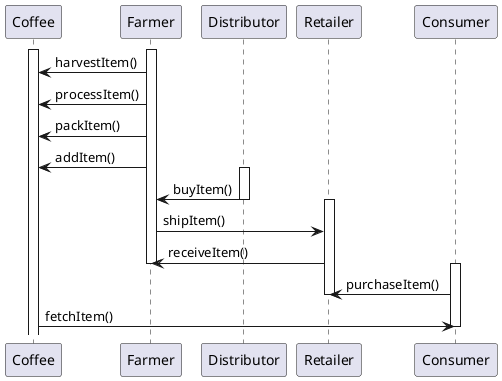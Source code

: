 ' http://www.plantuml.com/plantuml/uml/dL91JiCm4Bpt5Ru1XtwW1rG9XCGL-C3McSeMYHliTQN-dbWTuReaIENKzSpkp6QdswGIDG-zUSTNHh1OZHBLMpzAKFDqsE_HGYyI1yG6UlP9ezzbFRJu6rHyZtWb6L8k2cBL7qL1a_gcm_d7h1_PO3R6IJmYwQjYk7-OQnZZmIAbFnh4VYwpqdKakGoQRwjr6UEUqzWkdpZMONQG8Ef5gZcXefES7ob4jFM9iF17_F9YHxNvkJ6BQwCnH-iajKhjWhp9D4UDChU7MjSEDNPRX2uF_MfrnvKsviE1jR4I9iAODNDKOyycEqX8f9ZW75Mo8pxLFLH1gWItm9IRBb0QYw1aTGZbxwcdYQYnSVaBe7v1YVmMLPwLadnTwZ7QMpHvTMfQllwxupS0
@startuml Sequence
participant Coffee
participant Farmer
participant Distributor
participant Retailer
participant Consumer
activate Coffee
activate Farmer
Farmer -> Coffee : harvestItem()
Farmer -> Coffee : processItem()
Farmer -> Coffee : packItem()
Farmer -> Coffee : addItem()
activate Distributor
Distributor -> Farmer : buyItem()
deactivate Distributor
activate Retailer
Farmer -> Retailer : shipItem()
Retailer -> Farmer : receiveItem()
deactivate Farmer
activate Consumer
Consumer -> Retailer : purchaseItem()
deactivate Retailer
Coffee -> Consumer : fetchItem()
deactivate Consumer
@enduml

' Farmer: The Farmer can
'   - harvest coffee beans
'   - process coffee beans
'   - pack coffee palettes
'   - add coffee palettes
'   - ship coffee palettes
'   - track authenticity
' Distributor: The Distributor can
'   - buy coffee palettes
'   - track authenticity
' Retailer: The Retailer can
'   - receive coffee palettes
'   - track authenticity
' Consumer: The consumer can
'   - buy coffee palettes
'   - track authenticity

